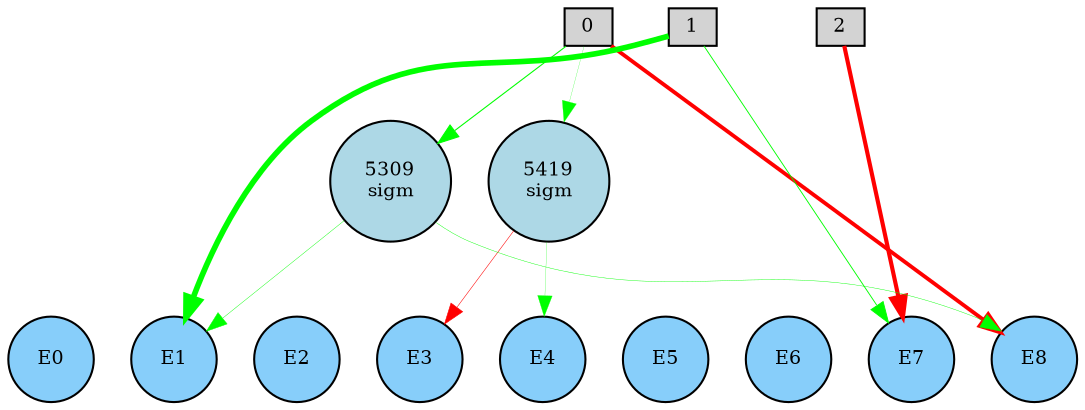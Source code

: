 digraph {
	node [fontsize=9 height=0.2 shape=circle width=0.2]
	subgraph inputs {
		node [shape=box style=filled]
		rank=source
		0 [fillcolor=lightgray]
		1 [fillcolor=lightgray]
		0 -> 1 [style=invis]
		2 [fillcolor=lightgray]
		1 -> 2 [style=invis]
	}
	subgraph outputs {
		node [style=filled]
		rank=sink
		E0 [fillcolor=lightskyblue fontsize=9 height=0.2 shape=circle width=0.2]
		E1 [fillcolor=lightskyblue fontsize=9 height=0.2 shape=circle width=0.2]
		E0 -> E1 [style=invis]
		E2 [fillcolor=lightskyblue fontsize=9 height=0.2 shape=circle width=0.2]
		E1 -> E2 [style=invis]
		E3 [fillcolor=lightskyblue fontsize=9 height=0.2 shape=circle width=0.2]
		E2 -> E3 [style=invis]
		E4 [fillcolor=lightskyblue fontsize=9 height=0.2 shape=circle width=0.2]
		E3 -> E4 [style=invis]
		E5 [fillcolor=lightskyblue fontsize=9 height=0.2 shape=circle width=0.2]
		E4 -> E5 [style=invis]
		E6 [fillcolor=lightskyblue fontsize=9 height=0.2 shape=circle width=0.2]
		E5 -> E6 [style=invis]
		E7 [fillcolor=lightskyblue fontsize=9 height=0.2 shape=circle width=0.2]
		E6 -> E7 [style=invis]
		E8 [fillcolor=lightskyblue fontsize=9 height=0.2 shape=circle width=0.2]
		E7 -> E8 [style=invis]
	}
	5419 [label="5419
sigm" fillcolor=lightblue style=filled]
	5309 [label="5309
sigm" fillcolor=lightblue style=filled]
	1 -> E1 [color=green penwidth=2.704477237558163 style=solid]
	0 -> E8 [color=red penwidth=1.8511151301862367 style=solid]
	2 -> E7 [color=red penwidth=1.9878887311745927 style=solid]
	1 -> E7 [color=green penwidth=0.43244340028507655 style=solid]
	0 -> 5309 [color=green penwidth=0.5202996123581387 style=solid]
	0 -> 5419 [color=green penwidth=0.11024948919347226 style=solid]
	5309 -> E8 [color=green penwidth=0.20164351080905699 style=solid]
	5419 -> E4 [color=green penwidth=0.12038657683380345 style=solid]
	5309 -> E1 [color=green penwidth=0.20197859014683944 style=solid]
	5419 -> E3 [color=red penwidth=0.2587388029970624 style=solid]
}
